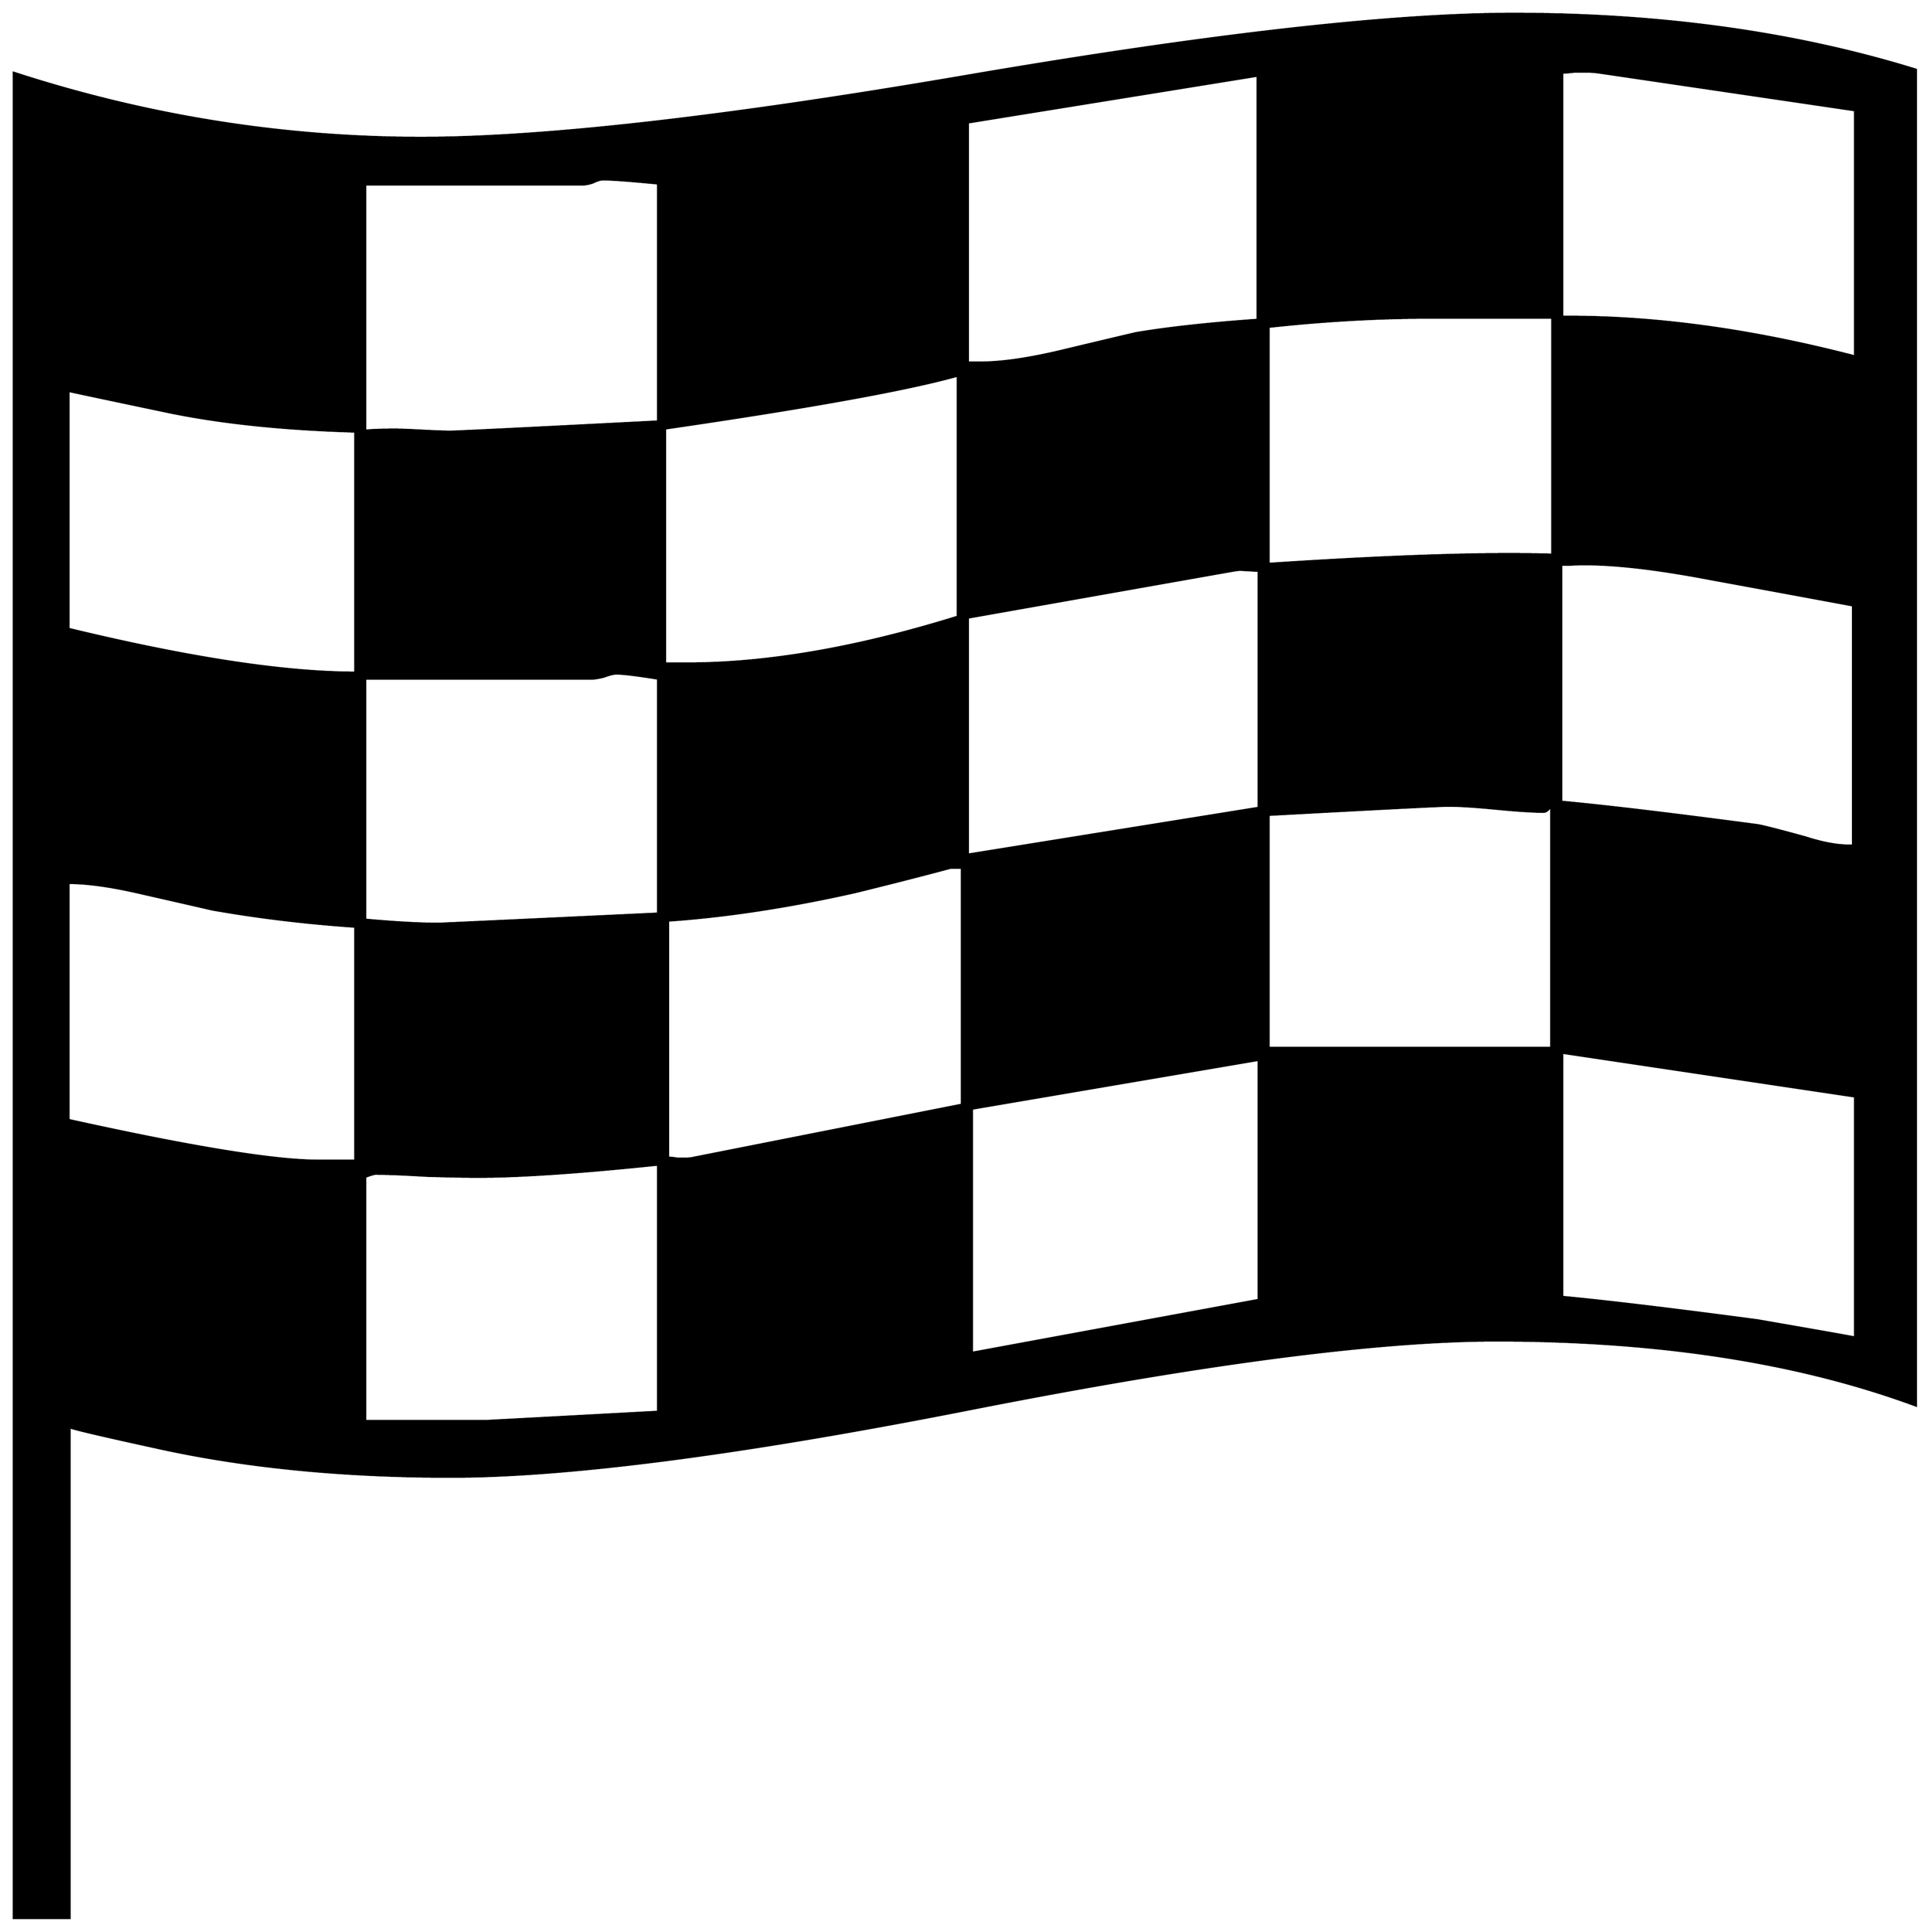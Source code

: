 


\begin{tikzpicture}[y=0.80pt, x=0.80pt, yscale=-1.0, xscale=1.0, inner sep=0pt, outer sep=0pt]
\begin{scope}[shift={(100.0,1701.0)},nonzero rule]
  \path[draw=.,fill=.,line width=1.600pt] (1954.0,-145.0) ..
    controls (1838.667,-187.667) and (1701.0,-209.0) ..
    (1541.0,-209.0) .. controls (1425.0,-209.0) and
    (1253.333,-186.667) .. (1026.0,-142.0) .. controls (799.333,-97.333)
    and (628.0,-75.0) .. (512.0,-75.0) .. controls (404.667,-75.0)
    and (307.667,-84.667) .. (221.0,-104.0) .. controls
    (163.0,-116.667) and (135.0,-123.333) .. (137.0,-124.0) --
    (137.0,359.0) -- (82.0,359.0) -- (82.0,-1456.0) .. controls
    (213.333,-1413.333) and (347.0,-1392.0) .. (483.0,-1392.0) ..
    controls (603.667,-1392.0) and (782.667,-1412.333) ..
    (1020.0,-1453.0) .. controls (1258.0,-1493.667) and
    (1437.333,-1514.0) .. (1558.0,-1514.0) .. controls
    (1703.333,-1514.0) and (1835.333,-1495.667) .. (1954.0,-1459.0) --
    (1954.0,-145.0) -- cycle(1894.0,-1177.0) -- (1894.0,-1419.0)
    -- (1643.0,-1456.0) .. controls (1638.333,-1456.667) and
    (1634.333,-1457.0) .. (1631.0,-1457.0) .. controls
    (1628.333,-1457.0) and (1624.0,-1457.0) .. (1618.0,-1457.0) ..
    controls (1612.667,-1456.333) and (1608.667,-1456.0) ..
    (1606.0,-1456.0) -- (1606.0,-1216.0) .. controls
    (1695.333,-1216.667) and (1791.333,-1203.667) .. (1894.0,-1177.0) --
    cycle(1892.0,-696.0) -- (1892.0,-932.0) .. controls
    (1845.333,-940.667) and (1798.333,-949.333) .. (1751.0,-958.0) ..
    controls (1691.667,-969.333) and (1645.667,-974.0) ..
    (1613.0,-972.0) -- (1605.0,-972.0) -- (1605.0,-739.0) ..
    controls (1648.333,-735.0) and (1712.667,-727.333) ..
    (1798.0,-716.0) .. controls (1802.667,-715.333) and
    (1818.333,-711.333) .. (1845.0,-704.0) .. controls
    (1863.667,-698.0) and (1879.333,-695.333) .. (1892.0,-696.0) --
    cycle(1596.0,-982.0) -- (1596.0,-1215.0) -- (1477.0,-1215.0)
    .. controls (1425.0,-1215.0) and (1371.667,-1212.0) ..
    (1317.0,-1206.0) -- (1317.0,-973.0) .. controls
    (1438.333,-981.0) and (1531.333,-984.0) .. (1596.0,-982.0) --
    cycle(1306.0,-1213.0) -- (1306.0,-1453.0) --
    (1021.0,-1407.0) -- (1021.0,-1171.0) -- (1034.0,-1171.0) ..
    controls (1054.0,-1171.0) and (1079.667,-1174.667) ..
    (1111.0,-1182.0) .. controls (1155.667,-1192.667) and
    (1181.0,-1198.667) .. (1187.0,-1200.0) .. controls
    (1219.0,-1205.333) and (1258.667,-1209.667) .. (1306.0,-1213.0) --
    cycle(1894.0,-212.0) -- (1894.0,-449.0) -- (1606.0,-492.0)
    -- (1606.0,-252.0) .. controls (1648.667,-248.0) and
    (1712.667,-240.333) .. (1798.0,-229.0) .. controls
    (1863.333,-217.667) and (1895.333,-212.0) .. (1894.0,-212.0) --
    cycle(1595.0,-497.0) -- (1595.0,-735.0) .. controls
    (1592.333,-731.0) and (1590.0,-729.0) .. (1588.0,-729.0) ..
    controls (1577.333,-729.0) and (1561.667,-730.0) ..
    (1541.0,-732.0) .. controls (1520.333,-734.0) and
    (1504.667,-735.0) .. (1494.0,-735.0) .. controls
    (1486.667,-735.0) and (1427.667,-732.0) .. (1317.0,-726.0) --
    (1317.0,-497.0) -- (1595.0,-497.0) -- cycle(1307.0,-733.0)
    -- (1307.0,-966.0) -- (1289.0,-967.0) .. controls
    (1287.667,-967.0) and (1285.0,-966.667) .. (1281.0,-966.0) --
    (1021.0,-920.0) -- (1021.0,-687.0) -- (1307.0,-733.0) --
    cycle(1011.0,-921.0) -- (1011.0,-1158.0) .. controls
    (961.0,-1144.0) and (865.0,-1126.667) .. (723.0,-1106.0) --
    (723.0,-875.0) -- (745.0,-875.0) .. controls (823.667,-875.0)
    and (912.333,-890.333) .. (1011.0,-921.0) --
    cycle(716.0,-1113.0) -- (716.0,-1347.0) .. controls
    (688.667,-1349.667) and (670.667,-1351.0) .. (662.0,-1351.0) ..
    controls (659.333,-1351.0) and (656.0,-1350.0) ..
    (652.0,-1348.0) .. controls (648.0,-1346.667) and
    (644.667,-1346.0) .. (642.0,-1346.0) -- (428.0,-1346.0) --
    (428.0,-1104.0) .. controls (434.667,-1104.667) and
    (444.333,-1105.0) .. (457.0,-1105.0) .. controls
    (463.0,-1105.0) and (472.0,-1104.667) .. (484.0,-1104.0) ..
    controls (496.667,-1103.333) and (506.0,-1103.0) ..
    (512.0,-1103.0) .. controls (518.0,-1103.0) and
    (586.0,-1106.333) .. (716.0,-1113.0) -- cycle(1307.0,-249.0)
    -- (1307.0,-485.0) -- (1025.0,-437.0) -- (1025.0,-197.0) --
    (1307.0,-249.0) -- cycle(1015.0,-441.0) -- (1015.0,-674.0)
    -- (1004.0,-674.0) .. controls (976.667,-666.667) and
    (945.333,-658.667) .. (910.0,-650.0) .. controls (844.667,-635.333)
    and (783.333,-626.0) .. (726.0,-622.0) -- (726.0,-389.0) ..
    controls (728.0,-389.0) and (731.0,-388.667) .. (735.0,-388.0)
    .. controls (739.0,-388.0) and (742.0,-388.0) ..
    (744.0,-388.0) .. controls (746.667,-388.0) and (749.333,-388.333)
    .. (752.0,-389.0) -- (1015.0,-441.0) -- cycle(716.0,-629.0)
    -- (716.0,-860.0) .. controls (695.333,-863.333) and
    (681.667,-865.0) .. (675.0,-865.0) .. controls (672.333,-865.0)
    and (668.333,-864.0) .. (663.0,-862.0) .. controls
    (657.667,-860.667) and (653.667,-860.0) .. (651.0,-860.0) --
    (428.0,-860.0) -- (428.0,-623.0) .. controls (457.333,-620.333)
    and (481.333,-619.0) .. (500.0,-619.0) .. controls
    (502.0,-619.0) and (574.0,-622.333) .. (716.0,-629.0) --
    cycle(418.0,-866.0) -- (418.0,-1103.0) .. controls
    (348.0,-1105.0) and (287.0,-1111.333) .. (235.0,-1122.0) ..
    controls (168.333,-1136.0) and (135.333,-1143.0) ..
    (136.0,-1143.0) -- (136.0,-909.0) .. controls (254.667,-880.333)
    and (348.667,-866.0) .. (418.0,-866.0) -- cycle(716.0,-139.0)
    -- (716.0,-382.0) .. controls (639.333,-374.0) and
    (580.333,-370.0) .. (539.0,-370.0) .. controls (527.667,-370.0)
    and (510.667,-370.333) .. (488.0,-371.0) .. controls
    (466.0,-372.333) and (449.333,-373.0) .. (438.0,-373.0) ..
    controls (436.667,-373.0) and (433.333,-372.0) .. (428.0,-370.0)
    -- (428.0,-130.0) -- (548.0,-130.0) .. controls
    (548.667,-130.0) and (604.667,-133.0) .. (716.0,-139.0) --
    cycle(418.0,-386.0) -- (418.0,-616.0) .. controls
    (369.333,-619.333) and (322.333,-625.0) .. (277.0,-633.0) ..
    controls (274.333,-633.667) and (251.0,-639.0) .. (207.0,-649.0)
    .. controls (178.333,-655.667) and (154.667,-659.0) ..
    (136.0,-659.0) -- (136.0,-426.0) .. controls (256.667,-399.333)
    and (338.333,-386.0) .. (381.0,-386.0) -- (418.0,-386.0) --
    cycle;
\end{scope}

\end{tikzpicture}

